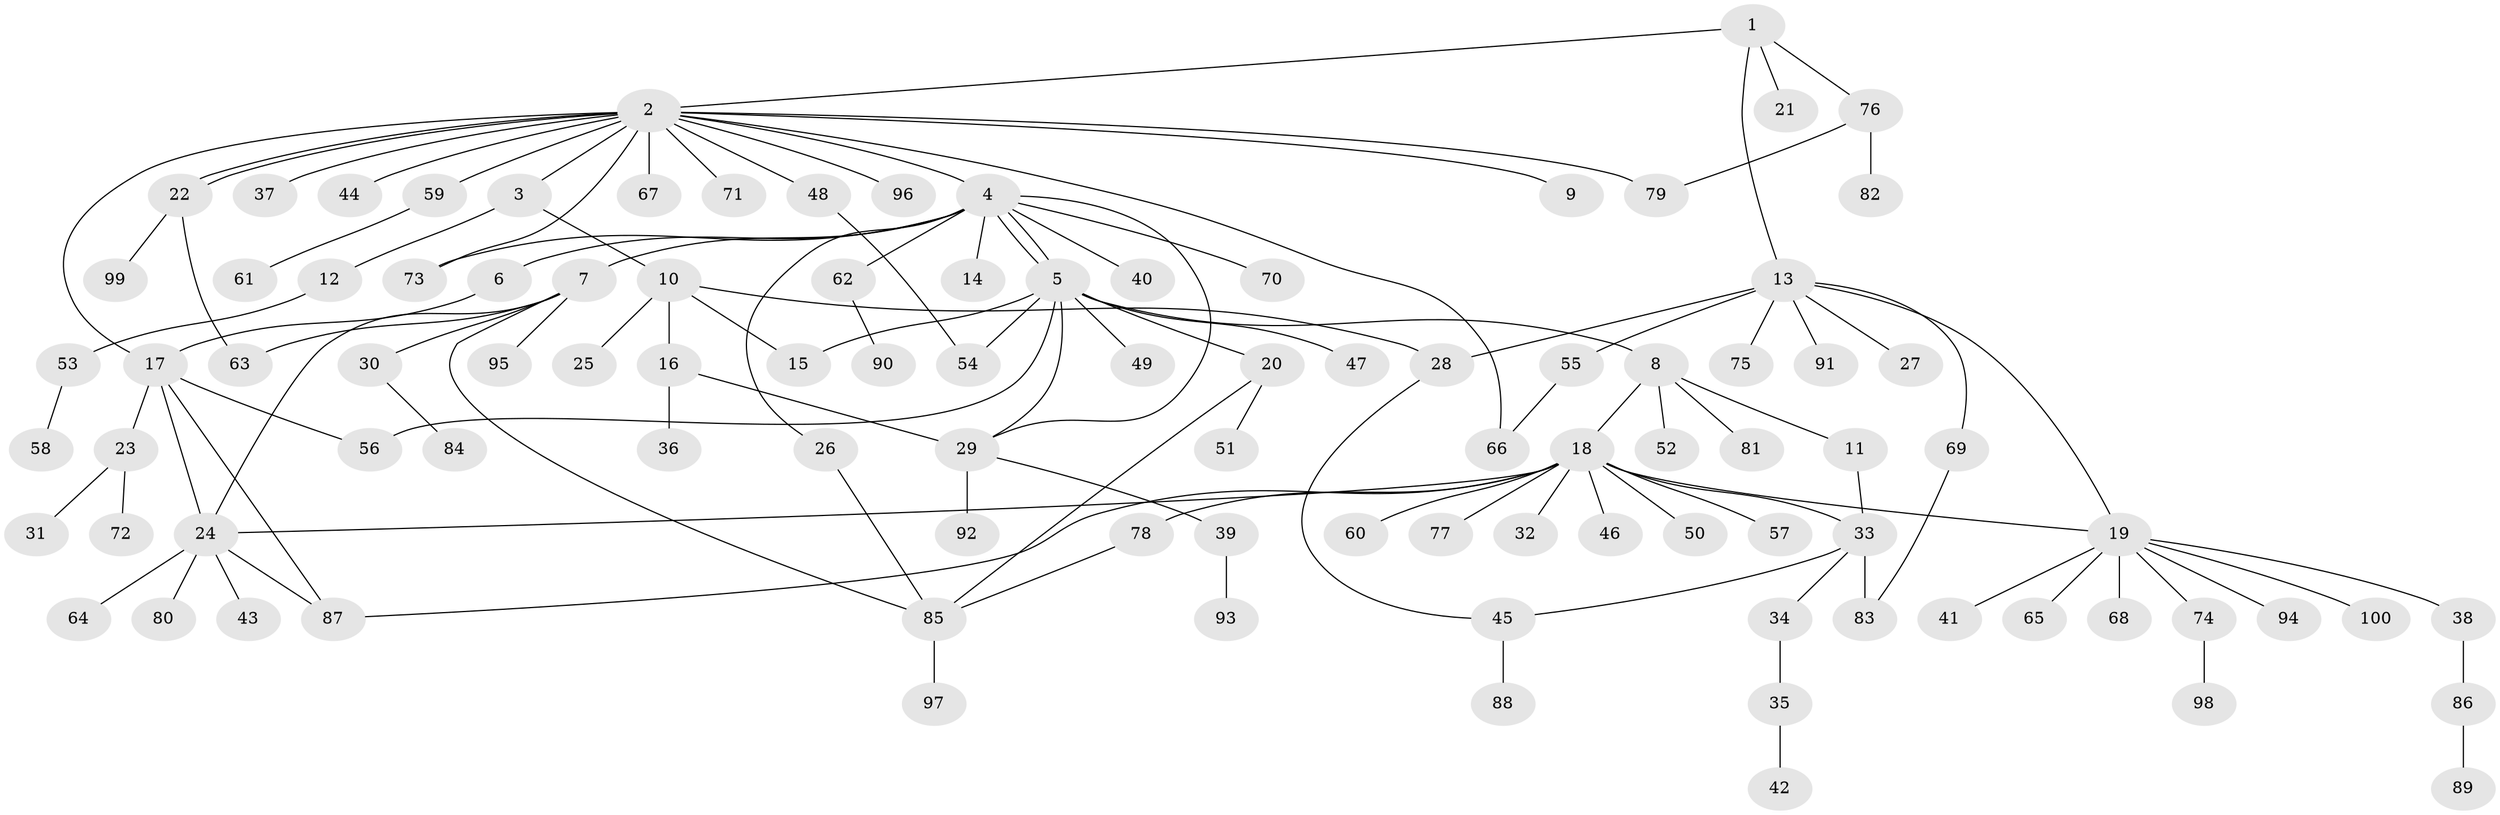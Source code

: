 // Generated by graph-tools (version 1.1) at 2025/38/02/21/25 10:38:54]
// undirected, 100 vertices, 123 edges
graph export_dot {
graph [start="1"]
  node [color=gray90,style=filled];
  1;
  2;
  3;
  4;
  5;
  6;
  7;
  8;
  9;
  10;
  11;
  12;
  13;
  14;
  15;
  16;
  17;
  18;
  19;
  20;
  21;
  22;
  23;
  24;
  25;
  26;
  27;
  28;
  29;
  30;
  31;
  32;
  33;
  34;
  35;
  36;
  37;
  38;
  39;
  40;
  41;
  42;
  43;
  44;
  45;
  46;
  47;
  48;
  49;
  50;
  51;
  52;
  53;
  54;
  55;
  56;
  57;
  58;
  59;
  60;
  61;
  62;
  63;
  64;
  65;
  66;
  67;
  68;
  69;
  70;
  71;
  72;
  73;
  74;
  75;
  76;
  77;
  78;
  79;
  80;
  81;
  82;
  83;
  84;
  85;
  86;
  87;
  88;
  89;
  90;
  91;
  92;
  93;
  94;
  95;
  96;
  97;
  98;
  99;
  100;
  1 -- 2;
  1 -- 13;
  1 -- 21;
  1 -- 76;
  2 -- 3;
  2 -- 4;
  2 -- 9;
  2 -- 17;
  2 -- 22;
  2 -- 22;
  2 -- 37;
  2 -- 44;
  2 -- 48;
  2 -- 59;
  2 -- 66;
  2 -- 67;
  2 -- 71;
  2 -- 73;
  2 -- 79;
  2 -- 96;
  3 -- 10;
  3 -- 12;
  4 -- 5;
  4 -- 5;
  4 -- 6;
  4 -- 7;
  4 -- 14;
  4 -- 26;
  4 -- 29;
  4 -- 40;
  4 -- 62;
  4 -- 70;
  4 -- 73;
  5 -- 8;
  5 -- 15;
  5 -- 20;
  5 -- 29;
  5 -- 47;
  5 -- 49;
  5 -- 54;
  5 -- 56;
  6 -- 17;
  7 -- 24;
  7 -- 30;
  7 -- 63;
  7 -- 85;
  7 -- 95;
  8 -- 11;
  8 -- 18;
  8 -- 52;
  8 -- 81;
  10 -- 15;
  10 -- 16;
  10 -- 25;
  10 -- 28;
  11 -- 33;
  12 -- 53;
  13 -- 19;
  13 -- 27;
  13 -- 28;
  13 -- 55;
  13 -- 69;
  13 -- 75;
  13 -- 91;
  16 -- 29;
  16 -- 36;
  17 -- 23;
  17 -- 24;
  17 -- 56;
  17 -- 87;
  18 -- 19;
  18 -- 24;
  18 -- 32;
  18 -- 33;
  18 -- 46;
  18 -- 50;
  18 -- 57;
  18 -- 60;
  18 -- 77;
  18 -- 78;
  18 -- 87;
  19 -- 38;
  19 -- 41;
  19 -- 65;
  19 -- 68;
  19 -- 74;
  19 -- 94;
  19 -- 100;
  20 -- 51;
  20 -- 85;
  22 -- 63;
  22 -- 99;
  23 -- 31;
  23 -- 72;
  24 -- 43;
  24 -- 64;
  24 -- 80;
  24 -- 87;
  26 -- 85;
  28 -- 45;
  29 -- 39;
  29 -- 92;
  30 -- 84;
  33 -- 34;
  33 -- 45;
  33 -- 83;
  34 -- 35;
  35 -- 42;
  38 -- 86;
  39 -- 93;
  45 -- 88;
  48 -- 54;
  53 -- 58;
  55 -- 66;
  59 -- 61;
  62 -- 90;
  69 -- 83;
  74 -- 98;
  76 -- 79;
  76 -- 82;
  78 -- 85;
  85 -- 97;
  86 -- 89;
}
